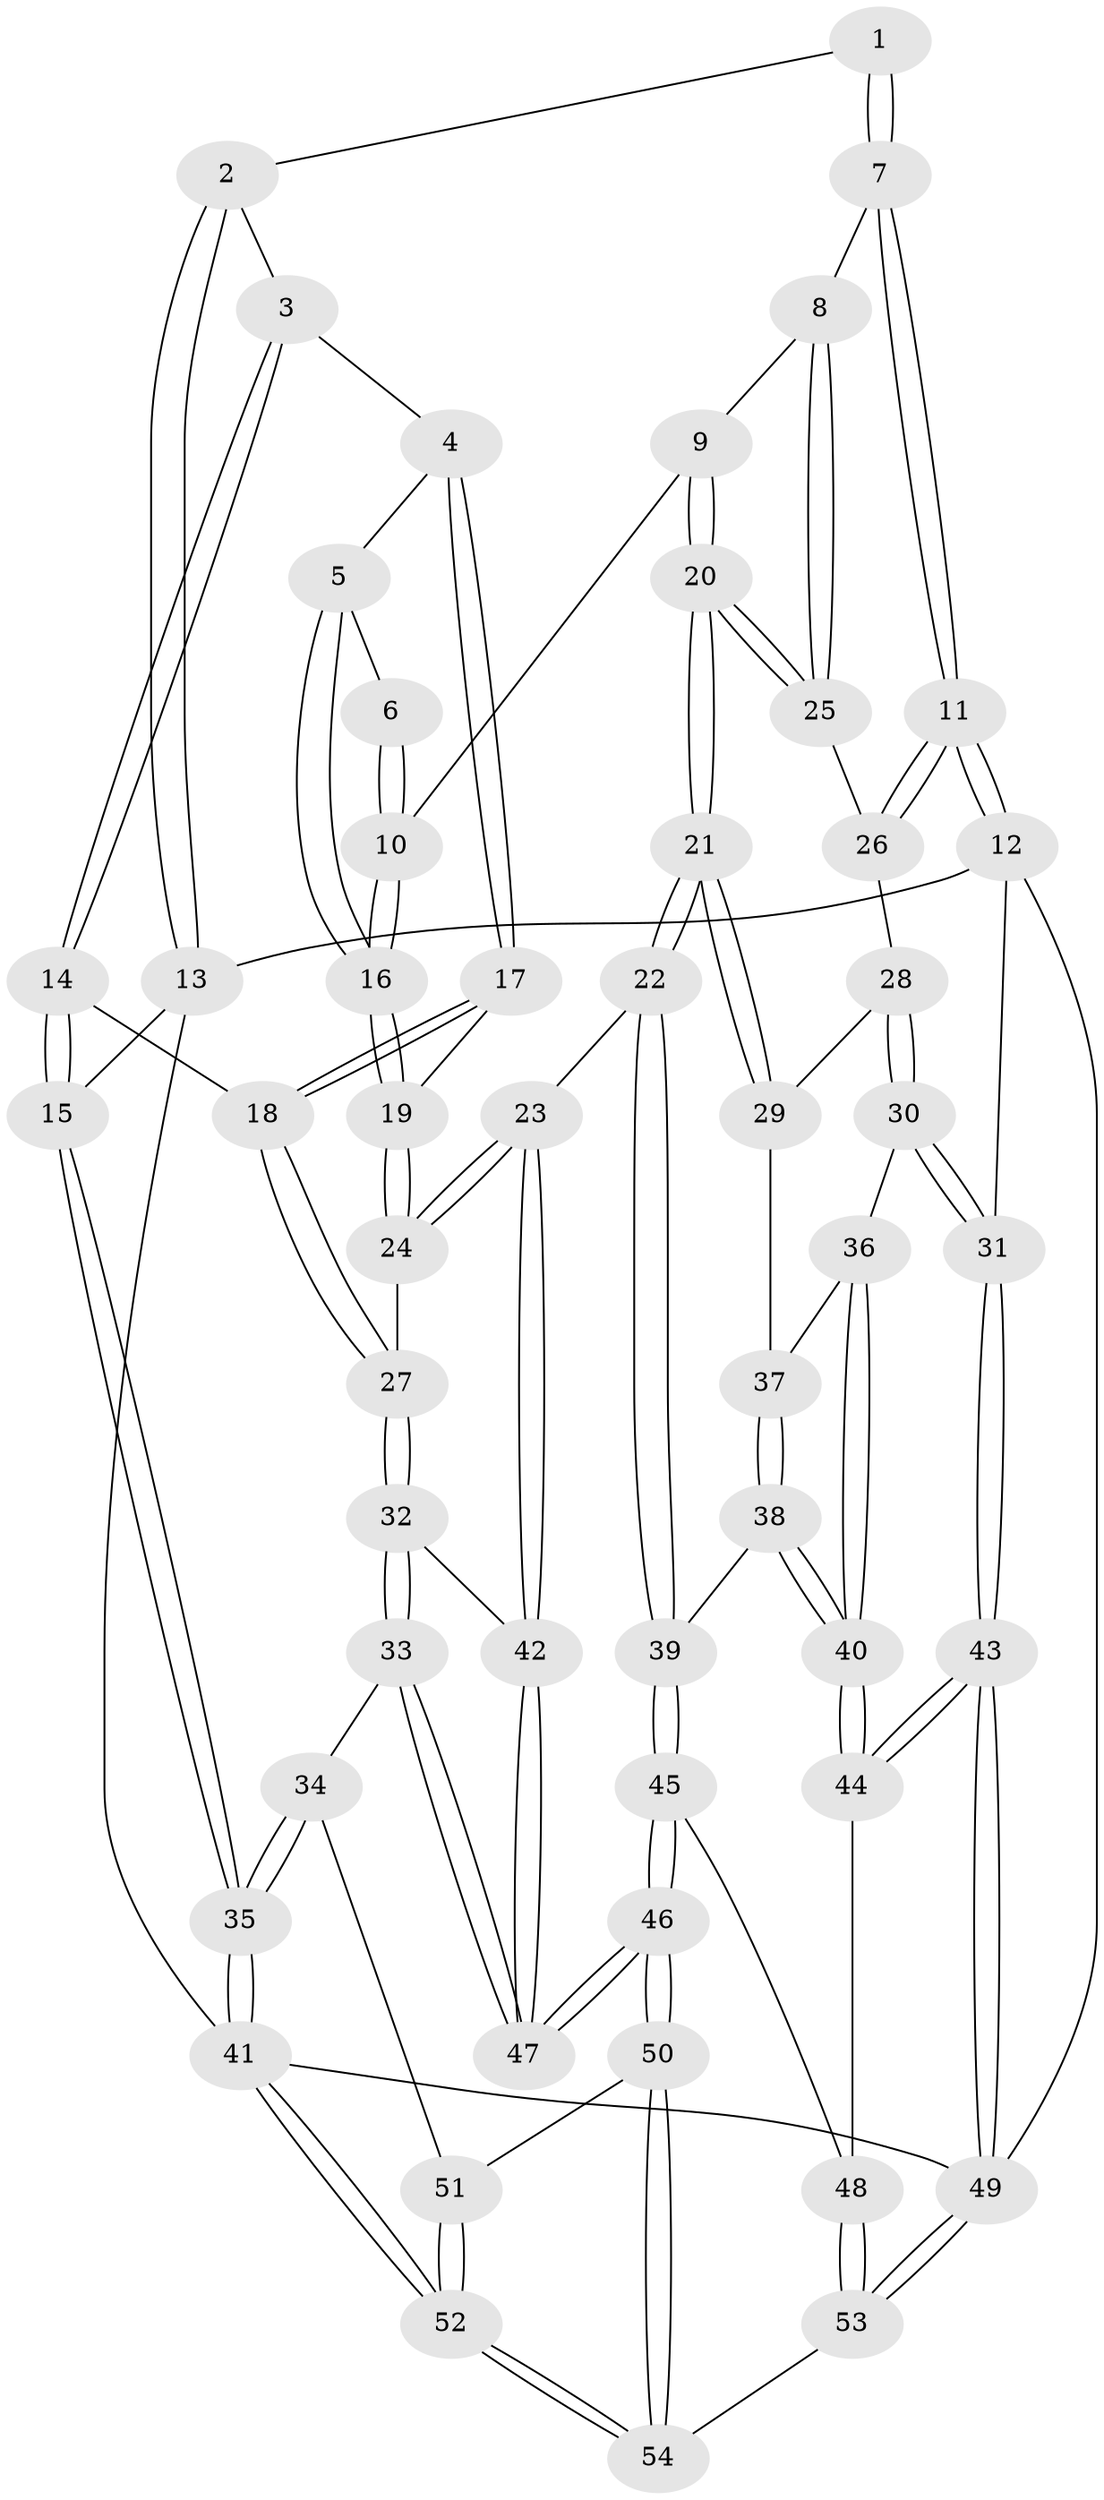 // coarse degree distribution, {3: 0.5185185185185185, 4: 0.48148148148148145}
// Generated by graph-tools (version 1.1) at 2025/38/03/04/25 23:38:34]
// undirected, 54 vertices, 132 edges
graph export_dot {
  node [color=gray90,style=filled];
  1 [pos="+0.6796049804585858+0"];
  2 [pos="+0.12666429409831262+0"];
  3 [pos="+0.2080545157271091+0"];
  4 [pos="+0.30529395952079236+0.1118728645816706"];
  5 [pos="+0.4327977537209267+0.08444631033786675"];
  6 [pos="+0.4996608455967829+0.04521004848336793"];
  7 [pos="+0.7456747676184214+0"];
  8 [pos="+0.7464659721573569+0.1459131189437272"];
  9 [pos="+0.6507850468998586+0.20492056758515434"];
  10 [pos="+0.5497284190874578+0.2312245945044956"];
  11 [pos="+1+0"];
  12 [pos="+1+0"];
  13 [pos="+0+0"];
  14 [pos="+0.04244976739875281+0.2642345907264203"];
  15 [pos="+0+0.21037715034455065"];
  16 [pos="+0.503880331389042+0.265810424130271"];
  17 [pos="+0.29590462138568474+0.22753390468157203"];
  18 [pos="+0.18465900739872207+0.34387113308847206"];
  19 [pos="+0.4841290469539288+0.29066078436758647"];
  20 [pos="+0.6286452477246345+0.44727683548979214"];
  21 [pos="+0.6213857946305097+0.4601734329307625"];
  22 [pos="+0.5479338214591024+0.5023487248938355"];
  23 [pos="+0.5473753551741974+0.5021546778684202"];
  24 [pos="+0.52055654148633+0.4742499480650295"];
  25 [pos="+0.817524259260637+0.24601577993009935"];
  26 [pos="+0.8686376658211409+0.2801119132323355"];
  27 [pos="+0.20248754916669004+0.4353283116202953"];
  28 [pos="+0.9019504329138065+0.31959773047762957"];
  29 [pos="+0.7079352843056731+0.4672064838770674"];
  30 [pos="+1+0.4292013795948789"];
  31 [pos="+1+0.46332460060363684"];
  32 [pos="+0.16263744843605646+0.541663814924503"];
  33 [pos="+0.09991047462781336+0.6246891007170424"];
  34 [pos="+0+0.6648975637310357"];
  35 [pos="+0+0.6714223916676171"];
  36 [pos="+0.9367570603799922+0.48175047299356333"];
  37 [pos="+0.803973716143853+0.5092099108131586"];
  38 [pos="+0.7489631909953907+0.6473525485754889"];
  39 [pos="+0.5600009098486061+0.5250667362524325"];
  40 [pos="+0.7870699038455592+0.7063441342005755"];
  41 [pos="+0+1"];
  42 [pos="+0.40388541075649975+0.6320027431096646"];
  43 [pos="+1+0.8682293970460546"];
  44 [pos="+0.79101958083889+0.7223904462241965"];
  45 [pos="+0.5693509037311373+0.7834475774873396"];
  46 [pos="+0.3690773459479649+0.8675817562523092"];
  47 [pos="+0.35858356157443727+0.8444996680098782"];
  48 [pos="+0.6831376649799977+0.8259844958276209"];
  49 [pos="+1+1"];
  50 [pos="+0.3531475142621431+0.9442131439060805"];
  51 [pos="+0.06930021586272743+0.8138095368780147"];
  52 [pos="+0.16264464574302592+1"];
  53 [pos="+0.7612617782943099+1"];
  54 [pos="+0.3366731023558596+1"];
  1 -- 2;
  1 -- 7;
  1 -- 7;
  2 -- 3;
  2 -- 13;
  2 -- 13;
  3 -- 4;
  3 -- 14;
  3 -- 14;
  4 -- 5;
  4 -- 17;
  4 -- 17;
  5 -- 6;
  5 -- 16;
  5 -- 16;
  6 -- 10;
  6 -- 10;
  7 -- 8;
  7 -- 11;
  7 -- 11;
  8 -- 9;
  8 -- 25;
  8 -- 25;
  9 -- 10;
  9 -- 20;
  9 -- 20;
  10 -- 16;
  10 -- 16;
  11 -- 12;
  11 -- 12;
  11 -- 26;
  11 -- 26;
  12 -- 13;
  12 -- 31;
  12 -- 49;
  13 -- 15;
  13 -- 41;
  14 -- 15;
  14 -- 15;
  14 -- 18;
  15 -- 35;
  15 -- 35;
  16 -- 19;
  16 -- 19;
  17 -- 18;
  17 -- 18;
  17 -- 19;
  18 -- 27;
  18 -- 27;
  19 -- 24;
  19 -- 24;
  20 -- 21;
  20 -- 21;
  20 -- 25;
  20 -- 25;
  21 -- 22;
  21 -- 22;
  21 -- 29;
  21 -- 29;
  22 -- 23;
  22 -- 39;
  22 -- 39;
  23 -- 24;
  23 -- 24;
  23 -- 42;
  23 -- 42;
  24 -- 27;
  25 -- 26;
  26 -- 28;
  27 -- 32;
  27 -- 32;
  28 -- 29;
  28 -- 30;
  28 -- 30;
  29 -- 37;
  30 -- 31;
  30 -- 31;
  30 -- 36;
  31 -- 43;
  31 -- 43;
  32 -- 33;
  32 -- 33;
  32 -- 42;
  33 -- 34;
  33 -- 47;
  33 -- 47;
  34 -- 35;
  34 -- 35;
  34 -- 51;
  35 -- 41;
  35 -- 41;
  36 -- 37;
  36 -- 40;
  36 -- 40;
  37 -- 38;
  37 -- 38;
  38 -- 39;
  38 -- 40;
  38 -- 40;
  39 -- 45;
  39 -- 45;
  40 -- 44;
  40 -- 44;
  41 -- 52;
  41 -- 52;
  41 -- 49;
  42 -- 47;
  42 -- 47;
  43 -- 44;
  43 -- 44;
  43 -- 49;
  43 -- 49;
  44 -- 48;
  45 -- 46;
  45 -- 46;
  45 -- 48;
  46 -- 47;
  46 -- 47;
  46 -- 50;
  46 -- 50;
  48 -- 53;
  48 -- 53;
  49 -- 53;
  49 -- 53;
  50 -- 51;
  50 -- 54;
  50 -- 54;
  51 -- 52;
  51 -- 52;
  52 -- 54;
  52 -- 54;
  53 -- 54;
}
